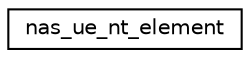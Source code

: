 digraph "Graphical Class Hierarchy"
{
 // LATEX_PDF_SIZE
  edge [fontname="Helvetica",fontsize="10",labelfontname="Helvetica",labelfontsize="10"];
  node [fontname="Helvetica",fontsize="10",shape=record];
  rankdir="LR";
  Node0 [label="nas_ue_nt_element",height=0.2,width=0.4,color="black", fillcolor="white", style="filled",URL="$structnas__ue__nt__element.html",tooltip=" "];
}

